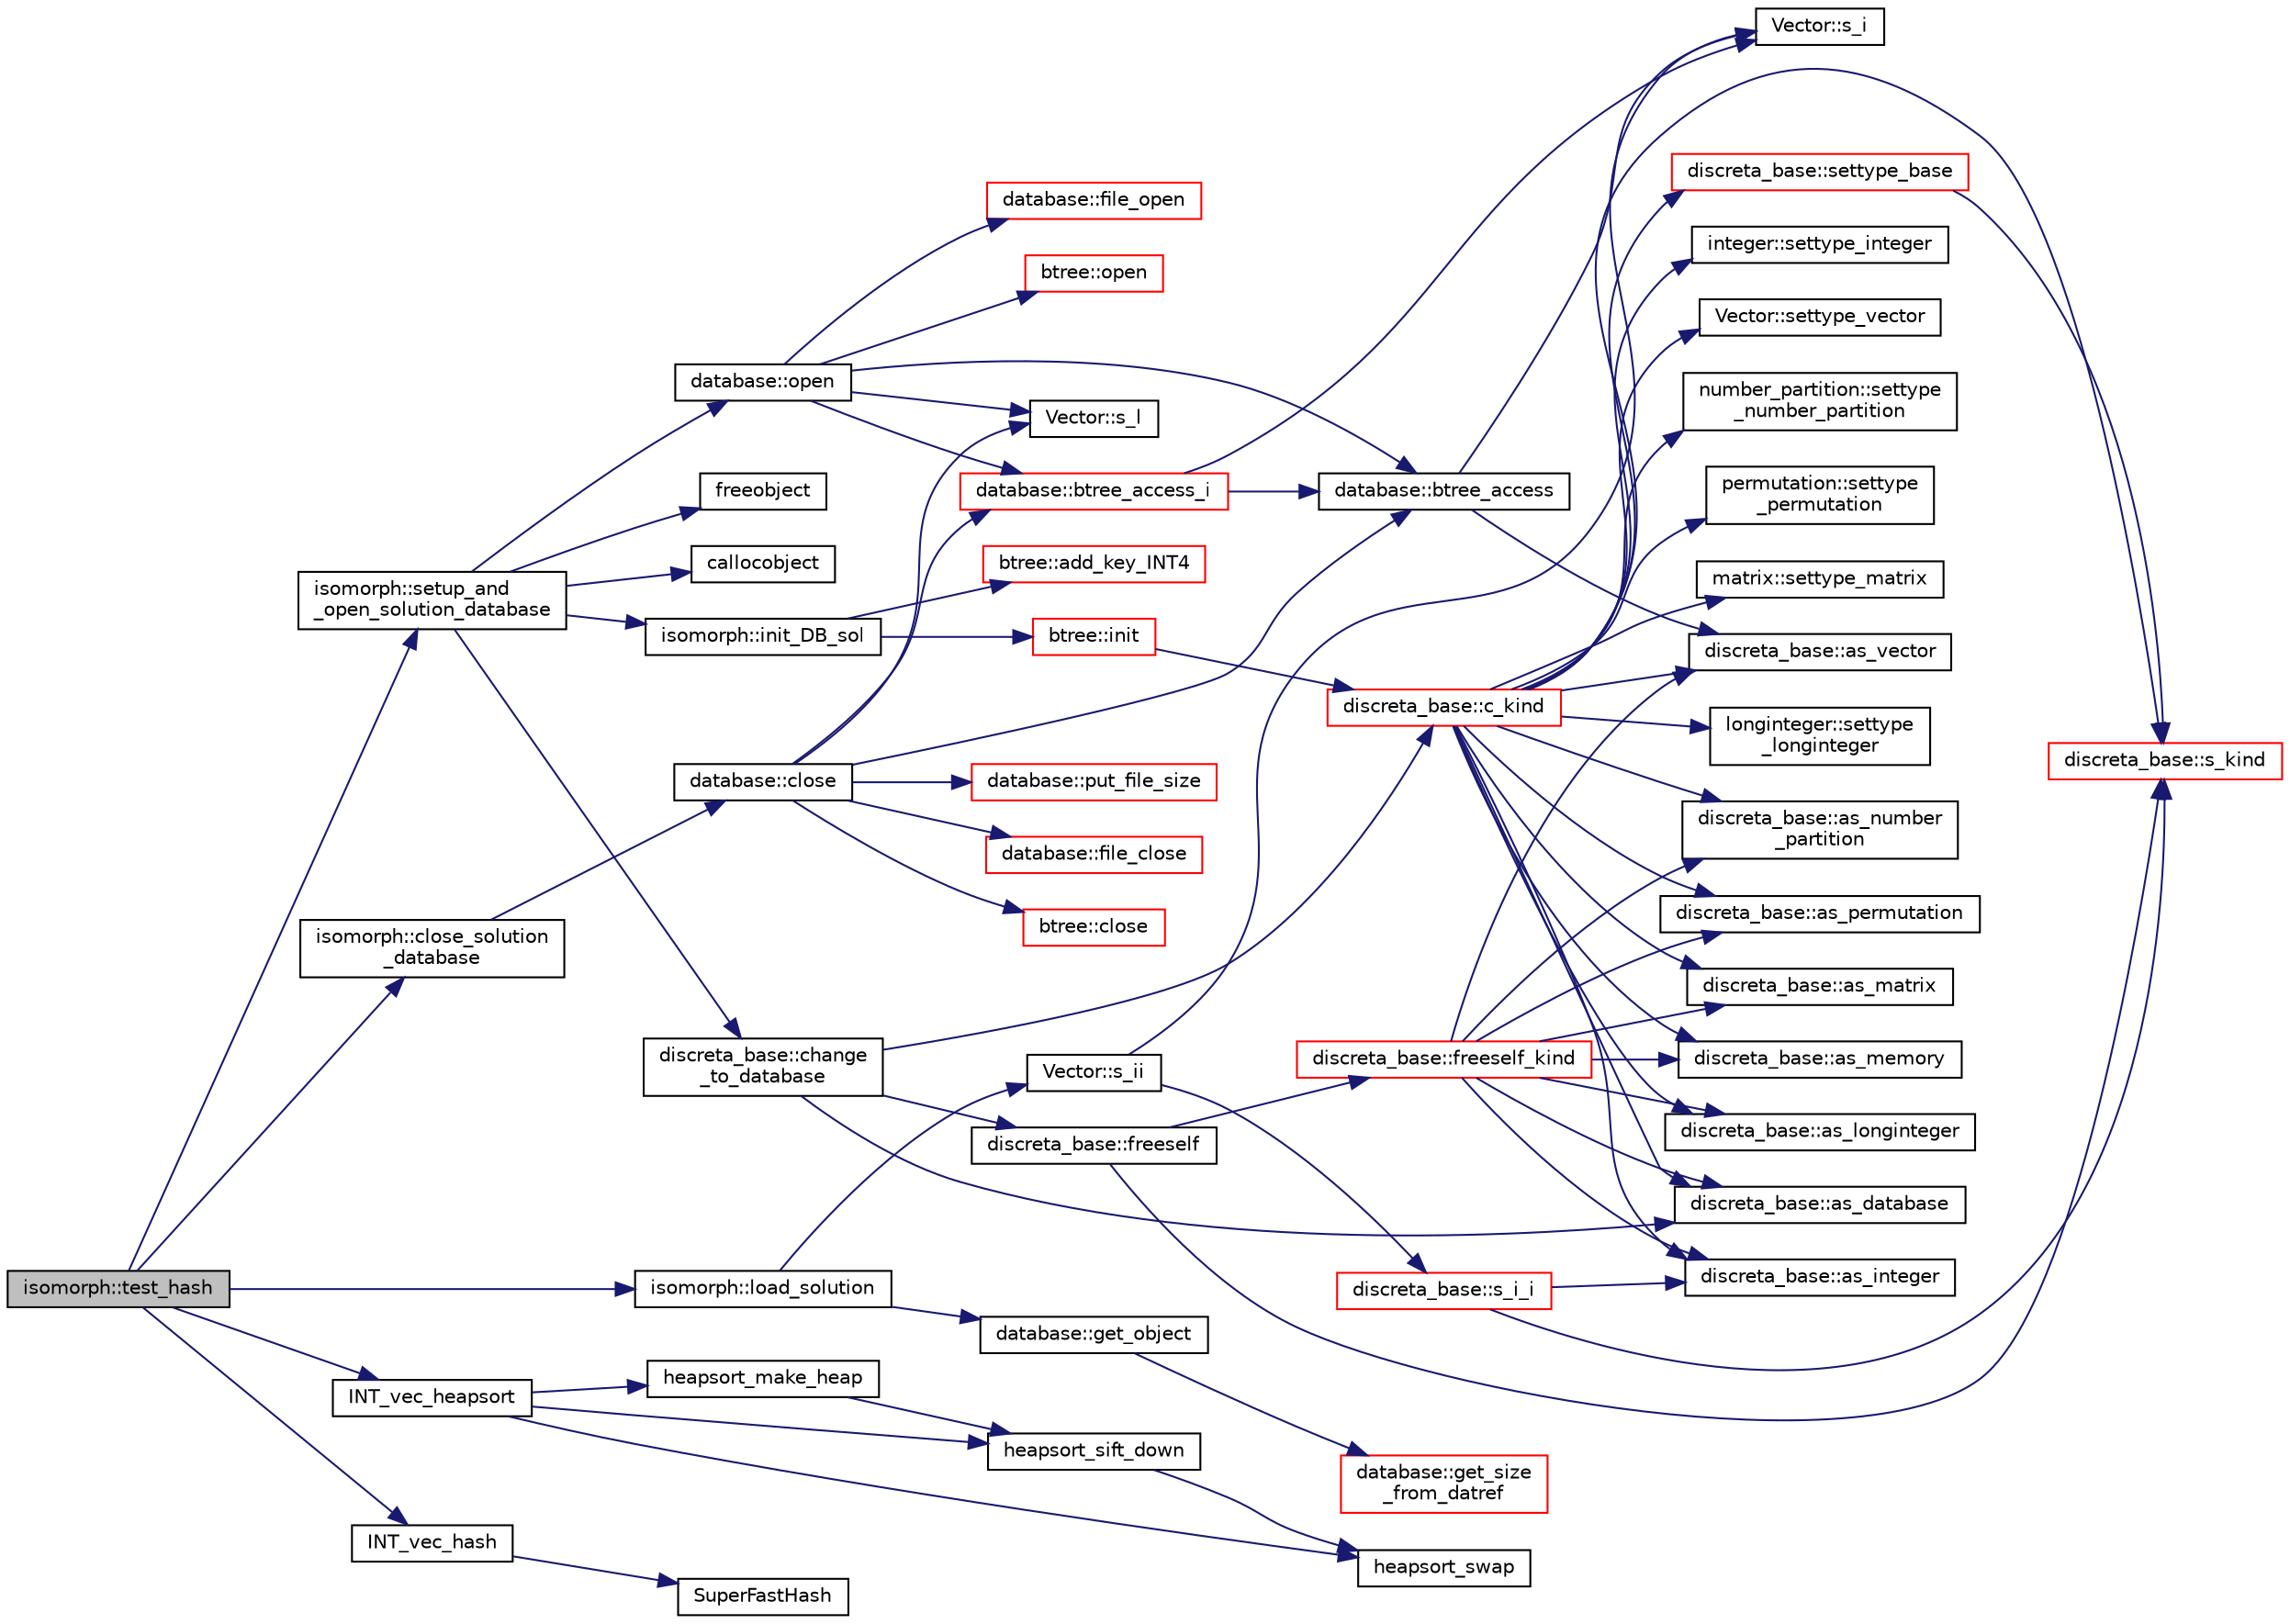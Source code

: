 digraph "isomorph::test_hash"
{
  edge [fontname="Helvetica",fontsize="10",labelfontname="Helvetica",labelfontsize="10"];
  node [fontname="Helvetica",fontsize="10",shape=record];
  rankdir="LR";
  Node13810 [label="isomorph::test_hash",height=0.2,width=0.4,color="black", fillcolor="grey75", style="filled", fontcolor="black"];
  Node13810 -> Node13811 [color="midnightblue",fontsize="10",style="solid",fontname="Helvetica"];
  Node13811 [label="isomorph::setup_and\l_open_solution_database",height=0.2,width=0.4,color="black", fillcolor="white", style="filled",URL="$d3/d5f/classisomorph.html#a31846d3ae261a9c2dc089fb87710ce5c"];
  Node13811 -> Node13812 [color="midnightblue",fontsize="10",style="solid",fontname="Helvetica"];
  Node13812 [label="freeobject",height=0.2,width=0.4,color="black", fillcolor="white", style="filled",URL="$d9/d60/discreta_8h.html#a3bd8a0c7f8d0451709f6e310536ff2ae"];
  Node13811 -> Node13813 [color="midnightblue",fontsize="10",style="solid",fontname="Helvetica"];
  Node13813 [label="callocobject",height=0.2,width=0.4,color="black", fillcolor="white", style="filled",URL="$d9/d60/discreta_8h.html#a8bbcb8338d159223714097d10e94364d"];
  Node13811 -> Node13814 [color="midnightblue",fontsize="10",style="solid",fontname="Helvetica"];
  Node13814 [label="discreta_base::change\l_to_database",height=0.2,width=0.4,color="black", fillcolor="white", style="filled",URL="$d7/d71/classdiscreta__base.html#a9187fb1e0526e3d327b78bb19475ae40"];
  Node13814 -> Node13815 [color="midnightblue",fontsize="10",style="solid",fontname="Helvetica"];
  Node13815 [label="discreta_base::freeself",height=0.2,width=0.4,color="black", fillcolor="white", style="filled",URL="$d7/d71/classdiscreta__base.html#a9a3c9501a562293b5667c11b9174d6e5"];
  Node13815 -> Node13816 [color="midnightblue",fontsize="10",style="solid",fontname="Helvetica"];
  Node13816 [label="discreta_base::freeself_kind",height=0.2,width=0.4,color="red", fillcolor="white", style="filled",URL="$d7/d71/classdiscreta__base.html#a63a23ada2165b3838fab719ed458cec8"];
  Node13816 -> Node13824 [color="midnightblue",fontsize="10",style="solid",fontname="Helvetica"];
  Node13824 [label="discreta_base::as_integer",height=0.2,width=0.4,color="black", fillcolor="white", style="filled",URL="$d7/d71/classdiscreta__base.html#a00d7691eaf874fd283d942692fe8dd26"];
  Node13816 -> Node13826 [color="midnightblue",fontsize="10",style="solid",fontname="Helvetica"];
  Node13826 [label="discreta_base::as_vector",height=0.2,width=0.4,color="black", fillcolor="white", style="filled",URL="$d7/d71/classdiscreta__base.html#a7bdd6cae39c380b128ee9e17e42cf020"];
  Node13816 -> Node13829 [color="midnightblue",fontsize="10",style="solid",fontname="Helvetica"];
  Node13829 [label="discreta_base::as_number\l_partition",height=0.2,width=0.4,color="black", fillcolor="white", style="filled",URL="$d7/d71/classdiscreta__base.html#a307aa09de0e925d46697707968ffab00"];
  Node13816 -> Node13831 [color="midnightblue",fontsize="10",style="solid",fontname="Helvetica"];
  Node13831 [label="discreta_base::as_permutation",height=0.2,width=0.4,color="black", fillcolor="white", style="filled",URL="$d7/d71/classdiscreta__base.html#aa4e72f36a82984239b12ae831e131098"];
  Node13816 -> Node13833 [color="midnightblue",fontsize="10",style="solid",fontname="Helvetica"];
  Node13833 [label="discreta_base::as_matrix",height=0.2,width=0.4,color="black", fillcolor="white", style="filled",URL="$d7/d71/classdiscreta__base.html#ae4d7f56d917a4707b838fbffde6467ff"];
  Node13816 -> Node13836 [color="midnightblue",fontsize="10",style="solid",fontname="Helvetica"];
  Node13836 [label="discreta_base::as_longinteger",height=0.2,width=0.4,color="black", fillcolor="white", style="filled",URL="$d7/d71/classdiscreta__base.html#a20a094639eb711b10c8694c51937f7cd"];
  Node13816 -> Node13839 [color="midnightblue",fontsize="10",style="solid",fontname="Helvetica"];
  Node13839 [label="discreta_base::as_memory",height=0.2,width=0.4,color="black", fillcolor="white", style="filled",URL="$d7/d71/classdiscreta__base.html#ad94b2d7dce0cd4fa22db57f6e79c4bd2"];
  Node13816 -> Node13855 [color="midnightblue",fontsize="10",style="solid",fontname="Helvetica"];
  Node13855 [label="discreta_base::as_database",height=0.2,width=0.4,color="black", fillcolor="white", style="filled",URL="$d7/d71/classdiscreta__base.html#ab055d39d58210a2b03ba3d33703b09a9"];
  Node13815 -> Node13818 [color="midnightblue",fontsize="10",style="solid",fontname="Helvetica"];
  Node13818 [label="discreta_base::s_kind",height=0.2,width=0.4,color="red", fillcolor="white", style="filled",URL="$d7/d71/classdiscreta__base.html#a8a830025c74adbbc3362418a7c2ba157"];
  Node13814 -> Node13863 [color="midnightblue",fontsize="10",style="solid",fontname="Helvetica"];
  Node13863 [label="discreta_base::c_kind",height=0.2,width=0.4,color="red", fillcolor="white", style="filled",URL="$d7/d71/classdiscreta__base.html#adc2ff61589c2d083688e7a43f333cb62"];
  Node13863 -> Node13864 [color="midnightblue",fontsize="10",style="solid",fontname="Helvetica"];
  Node13864 [label="discreta_base::settype_base",height=0.2,width=0.4,color="red", fillcolor="white", style="filled",URL="$d7/d71/classdiscreta__base.html#a4f42899a89447d1c3993ea07c38f8ad4"];
  Node13864 -> Node13818 [color="midnightblue",fontsize="10",style="solid",fontname="Helvetica"];
  Node13863 -> Node13824 [color="midnightblue",fontsize="10",style="solid",fontname="Helvetica"];
  Node13863 -> Node13865 [color="midnightblue",fontsize="10",style="solid",fontname="Helvetica"];
  Node13865 [label="integer::settype_integer",height=0.2,width=0.4,color="black", fillcolor="white", style="filled",URL="$d0/de5/classinteger.html#a6265c65ef311229acd513d748faba796"];
  Node13863 -> Node13826 [color="midnightblue",fontsize="10",style="solid",fontname="Helvetica"];
  Node13863 -> Node13866 [color="midnightblue",fontsize="10",style="solid",fontname="Helvetica"];
  Node13866 [label="Vector::settype_vector",height=0.2,width=0.4,color="black", fillcolor="white", style="filled",URL="$d5/db2/class_vector.html#a34e0d00b18c051f23904a8429fa6c8b4"];
  Node13863 -> Node13829 [color="midnightblue",fontsize="10",style="solid",fontname="Helvetica"];
  Node13863 -> Node13867 [color="midnightblue",fontsize="10",style="solid",fontname="Helvetica"];
  Node13867 [label="number_partition::settype\l_number_partition",height=0.2,width=0.4,color="black", fillcolor="white", style="filled",URL="$df/d50/classnumber__partition.html#a3aaec1b557758f643ffc8555bbc358be"];
  Node13863 -> Node13831 [color="midnightblue",fontsize="10",style="solid",fontname="Helvetica"];
  Node13863 -> Node13868 [color="midnightblue",fontsize="10",style="solid",fontname="Helvetica"];
  Node13868 [label="permutation::settype\l_permutation",height=0.2,width=0.4,color="black", fillcolor="white", style="filled",URL="$d0/d08/classpermutation.html#af1eea29f86195cede9562e444664c28c"];
  Node13863 -> Node13833 [color="midnightblue",fontsize="10",style="solid",fontname="Helvetica"];
  Node13863 -> Node13869 [color="midnightblue",fontsize="10",style="solid",fontname="Helvetica"];
  Node13869 [label="matrix::settype_matrix",height=0.2,width=0.4,color="black", fillcolor="white", style="filled",URL="$d1/d8d/classmatrix.html#a1780283a64a789e4084d792683d276bb"];
  Node13863 -> Node13836 [color="midnightblue",fontsize="10",style="solid",fontname="Helvetica"];
  Node13863 -> Node13870 [color="midnightblue",fontsize="10",style="solid",fontname="Helvetica"];
  Node13870 [label="longinteger::settype\l_longinteger",height=0.2,width=0.4,color="black", fillcolor="white", style="filled",URL="$d3/d71/classlonginteger.html#ae5f811ece8df31b9ff114368a18e1dc5"];
  Node13863 -> Node13839 [color="midnightblue",fontsize="10",style="solid",fontname="Helvetica"];
  Node13863 -> Node13855 [color="midnightblue",fontsize="10",style="solid",fontname="Helvetica"];
  Node13863 -> Node13818 [color="midnightblue",fontsize="10",style="solid",fontname="Helvetica"];
  Node13814 -> Node13855 [color="midnightblue",fontsize="10",style="solid",fontname="Helvetica"];
  Node13811 -> Node13886 [color="midnightblue",fontsize="10",style="solid",fontname="Helvetica"];
  Node13886 [label="isomorph::init_DB_sol",height=0.2,width=0.4,color="black", fillcolor="white", style="filled",URL="$d3/d5f/classisomorph.html#afd8d8a546fa9a7bc6f211b216e291039"];
  Node13886 -> Node13887 [color="midnightblue",fontsize="10",style="solid",fontname="Helvetica"];
  Node13887 [label="btree::init",height=0.2,width=0.4,color="red", fillcolor="white", style="filled",URL="$dd/db0/classbtree.html#a3c88706e9886f1f9bc142b511aeab642"];
  Node13887 -> Node13863 [color="midnightblue",fontsize="10",style="solid",fontname="Helvetica"];
  Node13886 -> Node13909 [color="midnightblue",fontsize="10",style="solid",fontname="Helvetica"];
  Node13909 [label="btree::add_key_INT4",height=0.2,width=0.4,color="red", fillcolor="white", style="filled",URL="$dd/db0/classbtree.html#a4c42710e5f8cb4e3991d591fe2ae6f42"];
  Node13811 -> Node13924 [color="midnightblue",fontsize="10",style="solid",fontname="Helvetica"];
  Node13924 [label="database::open",height=0.2,width=0.4,color="black", fillcolor="white", style="filled",URL="$db/d72/classdatabase.html#a65e8eccf98ecab4d55fb25bacaae6a19"];
  Node13924 -> Node13925 [color="midnightblue",fontsize="10",style="solid",fontname="Helvetica"];
  Node13925 [label="database::file_open",height=0.2,width=0.4,color="red", fillcolor="white", style="filled",URL="$db/d72/classdatabase.html#a33494febd887d058f862ef6001d4a044"];
  Node13924 -> Node13935 [color="midnightblue",fontsize="10",style="solid",fontname="Helvetica"];
  Node13935 [label="database::btree_access",height=0.2,width=0.4,color="black", fillcolor="white", style="filled",URL="$db/d72/classdatabase.html#a30109ba5488b06111439f887fc1ac499"];
  Node13935 -> Node13880 [color="midnightblue",fontsize="10",style="solid",fontname="Helvetica"];
  Node13880 [label="Vector::s_i",height=0.2,width=0.4,color="black", fillcolor="white", style="filled",URL="$d5/db2/class_vector.html#a1c4fe1752523df8119f70dd550244871"];
  Node13935 -> Node13826 [color="midnightblue",fontsize="10",style="solid",fontname="Helvetica"];
  Node13924 -> Node13920 [color="midnightblue",fontsize="10",style="solid",fontname="Helvetica"];
  Node13920 [label="Vector::s_l",height=0.2,width=0.4,color="black", fillcolor="white", style="filled",URL="$d5/db2/class_vector.html#ad2dc082288f858d22a528832289e0704"];
  Node13924 -> Node13936 [color="midnightblue",fontsize="10",style="solid",fontname="Helvetica"];
  Node13936 [label="database::btree_access_i",height=0.2,width=0.4,color="red", fillcolor="white", style="filled",URL="$db/d72/classdatabase.html#a215047d1b32b8bd54f91a7bdca168eee"];
  Node13936 -> Node13935 [color="midnightblue",fontsize="10",style="solid",fontname="Helvetica"];
  Node13936 -> Node13880 [color="midnightblue",fontsize="10",style="solid",fontname="Helvetica"];
  Node13924 -> Node13937 [color="midnightblue",fontsize="10",style="solid",fontname="Helvetica"];
  Node13937 [label="btree::open",height=0.2,width=0.4,color="red", fillcolor="white", style="filled",URL="$dd/db0/classbtree.html#a3e718949f1be6057839463292a60297a"];
  Node13810 -> Node13945 [color="midnightblue",fontsize="10",style="solid",fontname="Helvetica"];
  Node13945 [label="isomorph::load_solution",height=0.2,width=0.4,color="black", fillcolor="white", style="filled",URL="$d3/d5f/classisomorph.html#a18df8e5d8ba2c2fe7c6d59a2d42768a5"];
  Node13945 -> Node13946 [color="midnightblue",fontsize="10",style="solid",fontname="Helvetica"];
  Node13946 [label="database::get_object",height=0.2,width=0.4,color="black", fillcolor="white", style="filled",URL="$db/d72/classdatabase.html#a2f58ec1301addabc2fb6544038e108c6"];
  Node13946 -> Node13947 [color="midnightblue",fontsize="10",style="solid",fontname="Helvetica"];
  Node13947 [label="database::get_size\l_from_datref",height=0.2,width=0.4,color="red", fillcolor="white", style="filled",URL="$db/d72/classdatabase.html#ae71e4c19b07a2d67682fbd4b069e9a7e"];
  Node13945 -> Node13950 [color="midnightblue",fontsize="10",style="solid",fontname="Helvetica"];
  Node13950 [label="Vector::s_ii",height=0.2,width=0.4,color="black", fillcolor="white", style="filled",URL="$d5/db2/class_vector.html#a75d4942cc7b9794717b4846c10520db8"];
  Node13950 -> Node13880 [color="midnightblue",fontsize="10",style="solid",fontname="Helvetica"];
  Node13950 -> Node13951 [color="midnightblue",fontsize="10",style="solid",fontname="Helvetica"];
  Node13951 [label="discreta_base::s_i_i",height=0.2,width=0.4,color="red", fillcolor="white", style="filled",URL="$d7/d71/classdiscreta__base.html#aadb92c01fbe69b3034b0214b33fbc735"];
  Node13951 -> Node13818 [color="midnightblue",fontsize="10",style="solid",fontname="Helvetica"];
  Node13951 -> Node13824 [color="midnightblue",fontsize="10",style="solid",fontname="Helvetica"];
  Node13810 -> Node13952 [color="midnightblue",fontsize="10",style="solid",fontname="Helvetica"];
  Node13952 [label="INT_vec_heapsort",height=0.2,width=0.4,color="black", fillcolor="white", style="filled",URL="$d5/de2/foundations_2data__structures_2data__structures_8h.html#a3590ad9987f801fbfc94634300182f39"];
  Node13952 -> Node13953 [color="midnightblue",fontsize="10",style="solid",fontname="Helvetica"];
  Node13953 [label="heapsort_make_heap",height=0.2,width=0.4,color="black", fillcolor="white", style="filled",URL="$d4/dd7/sorting_8_c.html#a42f24453d7d77eeb1338ebd1a13cfdbb"];
  Node13953 -> Node13954 [color="midnightblue",fontsize="10",style="solid",fontname="Helvetica"];
  Node13954 [label="heapsort_sift_down",height=0.2,width=0.4,color="black", fillcolor="white", style="filled",URL="$d4/dd7/sorting_8_c.html#a65cbb1a6a3f01f511673705437ddc18b"];
  Node13954 -> Node13955 [color="midnightblue",fontsize="10",style="solid",fontname="Helvetica"];
  Node13955 [label="heapsort_swap",height=0.2,width=0.4,color="black", fillcolor="white", style="filled",URL="$d4/dd7/sorting_8_c.html#a8f048362e6065297b19b6975bcbbfcc6"];
  Node13952 -> Node13955 [color="midnightblue",fontsize="10",style="solid",fontname="Helvetica"];
  Node13952 -> Node13954 [color="midnightblue",fontsize="10",style="solid",fontname="Helvetica"];
  Node13810 -> Node13956 [color="midnightblue",fontsize="10",style="solid",fontname="Helvetica"];
  Node13956 [label="INT_vec_hash",height=0.2,width=0.4,color="black", fillcolor="white", style="filled",URL="$d5/db4/io__and__os_8h.html#a2c14b1034b07b03b4df943066edeb99f"];
  Node13956 -> Node13957 [color="midnightblue",fontsize="10",style="solid",fontname="Helvetica"];
  Node13957 [label="SuperFastHash",height=0.2,width=0.4,color="black", fillcolor="white", style="filled",URL="$d5/de2/foundations_2data__structures_2data__structures_8h.html#a11d69a8cb5ac90dfb13d2e25df8eb1ce"];
  Node13810 -> Node13958 [color="midnightblue",fontsize="10",style="solid",fontname="Helvetica"];
  Node13958 [label="isomorph::close_solution\l_database",height=0.2,width=0.4,color="black", fillcolor="white", style="filled",URL="$d3/d5f/classisomorph.html#a4219716e51f60288361e06dd0e91810b"];
  Node13958 -> Node13959 [color="midnightblue",fontsize="10",style="solid",fontname="Helvetica"];
  Node13959 [label="database::close",height=0.2,width=0.4,color="black", fillcolor="white", style="filled",URL="$db/d72/classdatabase.html#acdc74d15f711cab1c165989723d45caf"];
  Node13959 -> Node13960 [color="midnightblue",fontsize="10",style="solid",fontname="Helvetica"];
  Node13960 [label="database::put_file_size",height=0.2,width=0.4,color="red", fillcolor="white", style="filled",URL="$db/d72/classdatabase.html#a3490df2b9feac3d2cfab8a5d00033ab4"];
  Node13959 -> Node13962 [color="midnightblue",fontsize="10",style="solid",fontname="Helvetica"];
  Node13962 [label="database::file_close",height=0.2,width=0.4,color="red", fillcolor="white", style="filled",URL="$db/d72/classdatabase.html#a2c40bcffaf69fb166b6ac1bafee50baf"];
  Node13959 -> Node13935 [color="midnightblue",fontsize="10",style="solid",fontname="Helvetica"];
  Node13959 -> Node13920 [color="midnightblue",fontsize="10",style="solid",fontname="Helvetica"];
  Node13959 -> Node13936 [color="midnightblue",fontsize="10",style="solid",fontname="Helvetica"];
  Node13959 -> Node13963 [color="midnightblue",fontsize="10",style="solid",fontname="Helvetica"];
  Node13963 [label="btree::close",height=0.2,width=0.4,color="red", fillcolor="white", style="filled",URL="$dd/db0/classbtree.html#acdd59b8696e09dc1c76356902fb35cbd"];
}

